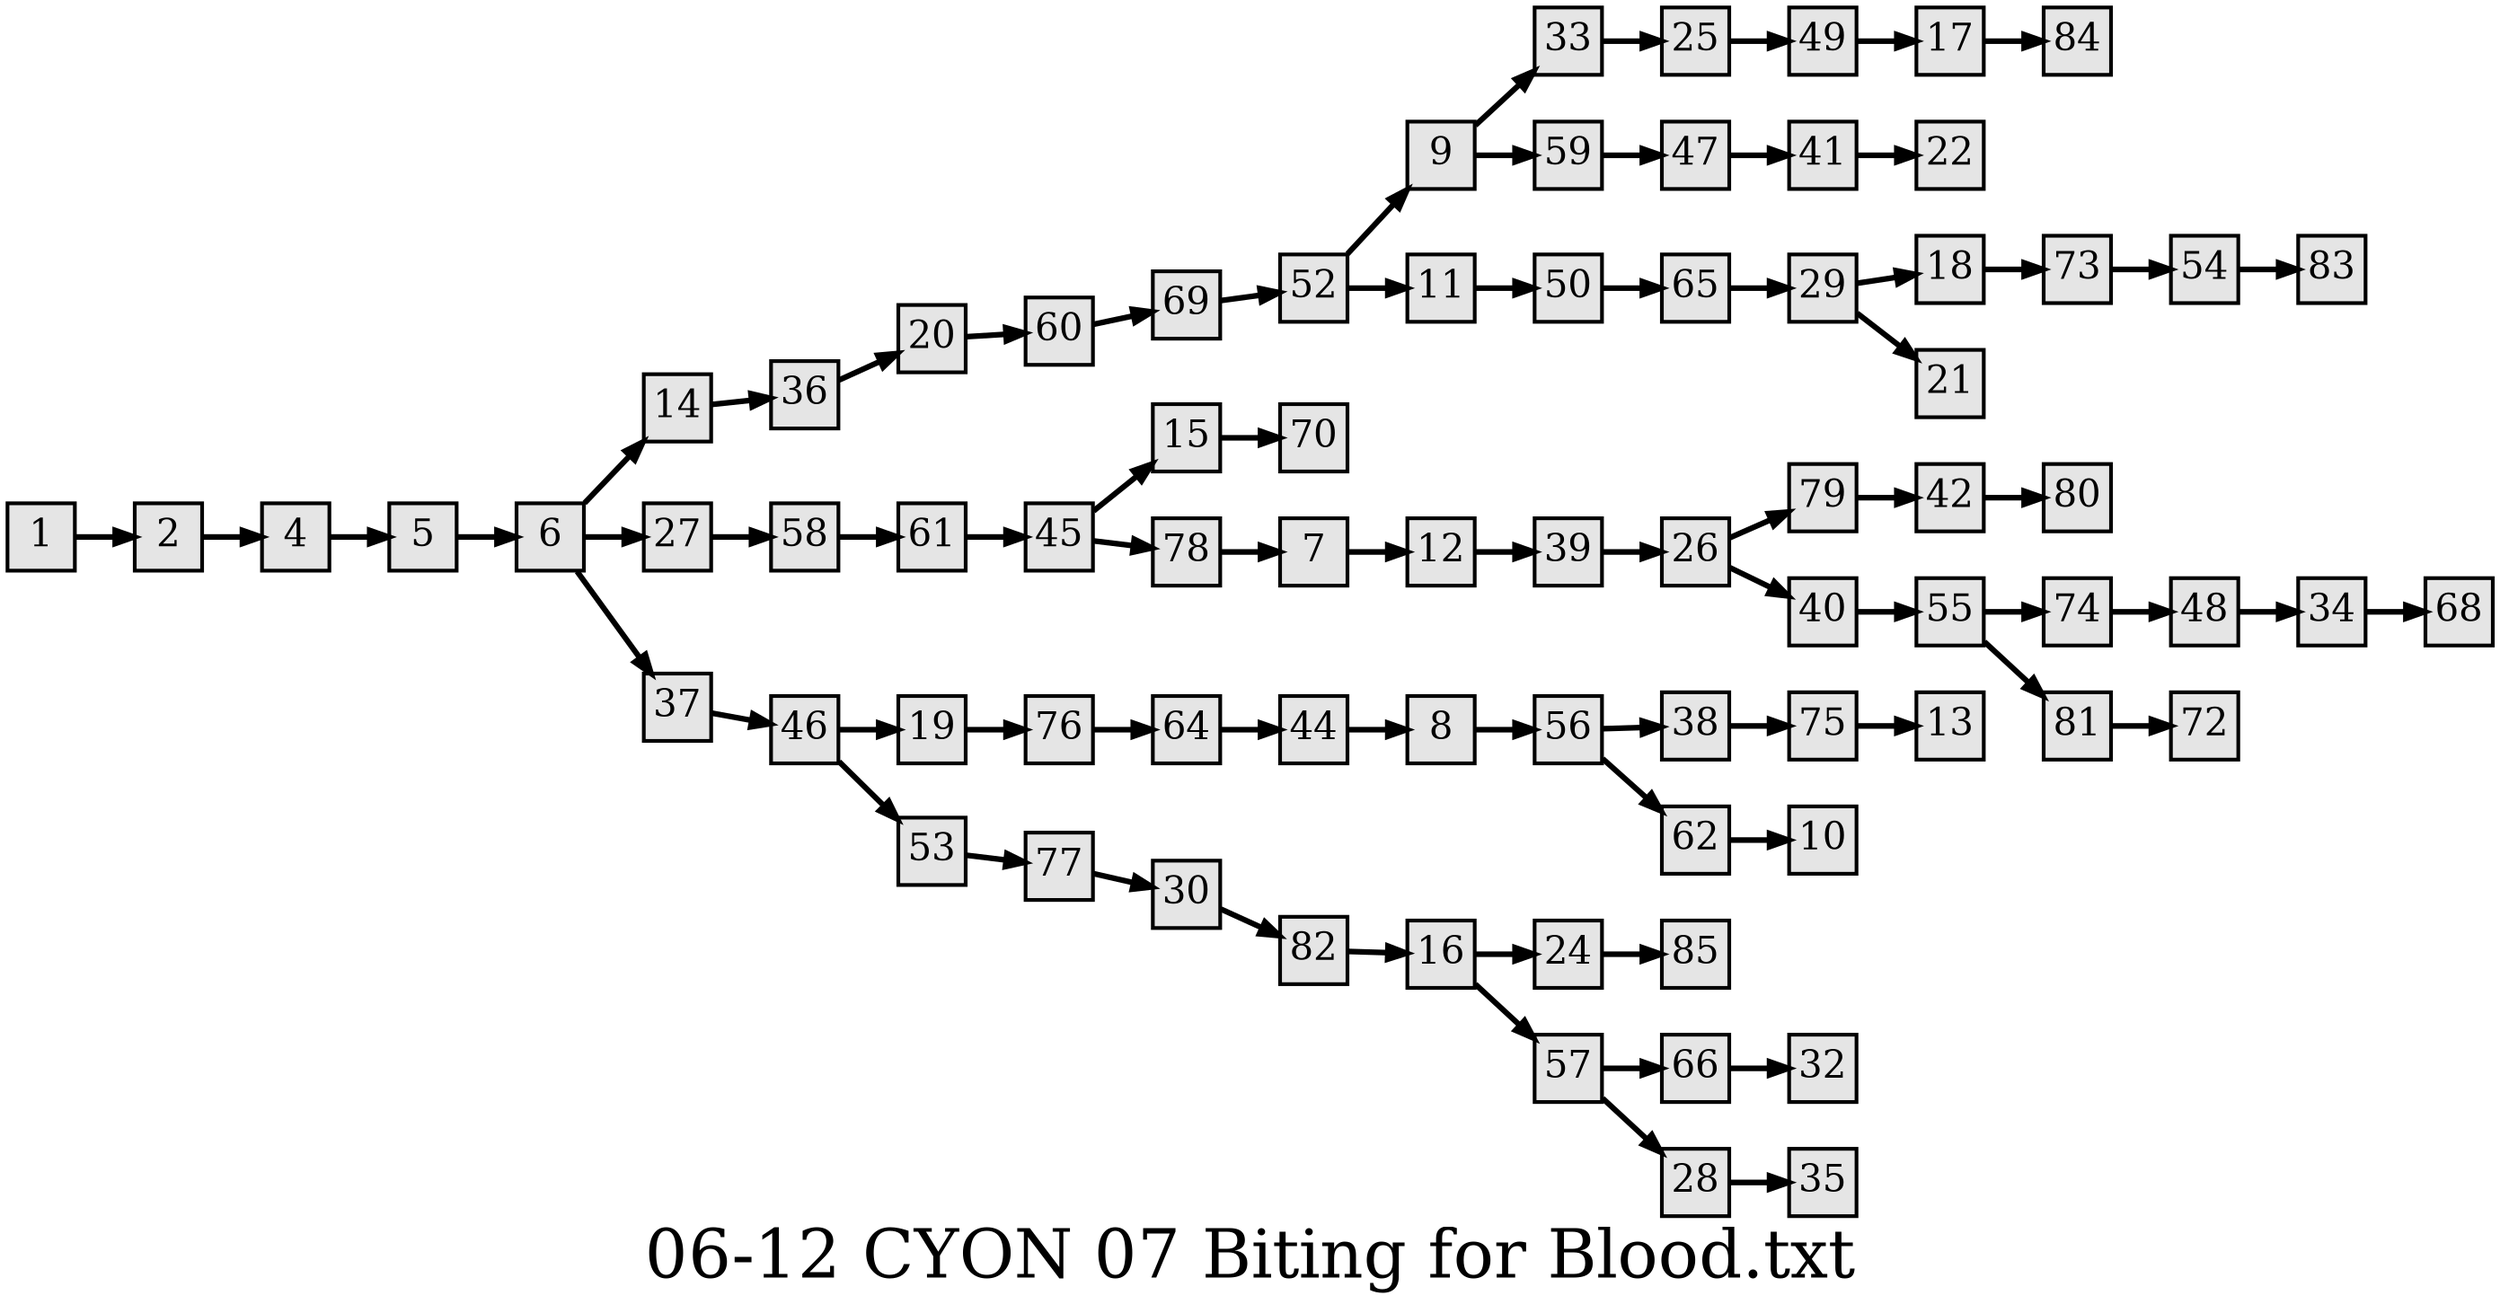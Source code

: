 digraph g{
  graph [ label="06-12 CYON 07 Biting for Blood.txt" rankdir=LR, ordering=out, fontsize=36, nodesep="0.35", ranksep="0.45"];
  node  [shape=rect, penwidth=2, fontsize=20, style=filled, fillcolor=grey90, margin="0,0", labelfloat=true, regular=true, fixedsize=true];
  edge  [labelfloat=true, penwidth=3, fontsize=12];

  1 -> 2;
  2 -> 4;
  4 -> 5;
  5 -> 6;
  6 -> 14;
  6 -> 27;
  6 -> 37;
  7 -> 12;
  8 -> 56;
  9 -> 33;
  9 -> 59;
  11 -> 50;
  12 -> 39;
  14 -> 36;
  15 -> 70;
  16 -> 24;
  16 -> 57;
  17 -> 84;
  18 -> 73;
  19 -> 76;
  20 -> 60;
  24 -> 85;
  25 -> 49;
  26 -> 79;
  26 -> 40;
  27 -> 58;
  28 -> 35;
  29 -> 18;
  29 -> 21;
  30 -> 82;
  33 -> 25;
  34 -> 68;
  36 -> 20;
  37 -> 46;
  38 -> 75;
  39 -> 26;
  40 -> 55;
  41 -> 22;
  42 -> 80;
  44 -> 8;
  45 -> 15;
  45 -> 78;
  46 -> 19;
  46 -> 53;
  47 -> 41;
  48 -> 34;
  49 -> 17;
  50 -> 65;
  52 -> 9;
  52 -> 11;
  53 -> 77;
  54 -> 83;
  55 -> 74;
  55 -> 81;
  56 -> 38;
  56 -> 62;
  57 -> 66;
  57 -> 28;
  58 -> 61;
  59 -> 47;
  60 -> 69;
  61 -> 45;
  62 -> 10;
  64 -> 44;
  65 -> 29;
  66 -> 32;
  69 -> 52;
  73 -> 54;
  74 -> 48;
  75 -> 13;
  76 -> 64;
  77 -> 30;
  78 -> 7;
  79 -> 42;
  81 -> 72;
  82 -> 16;
}

